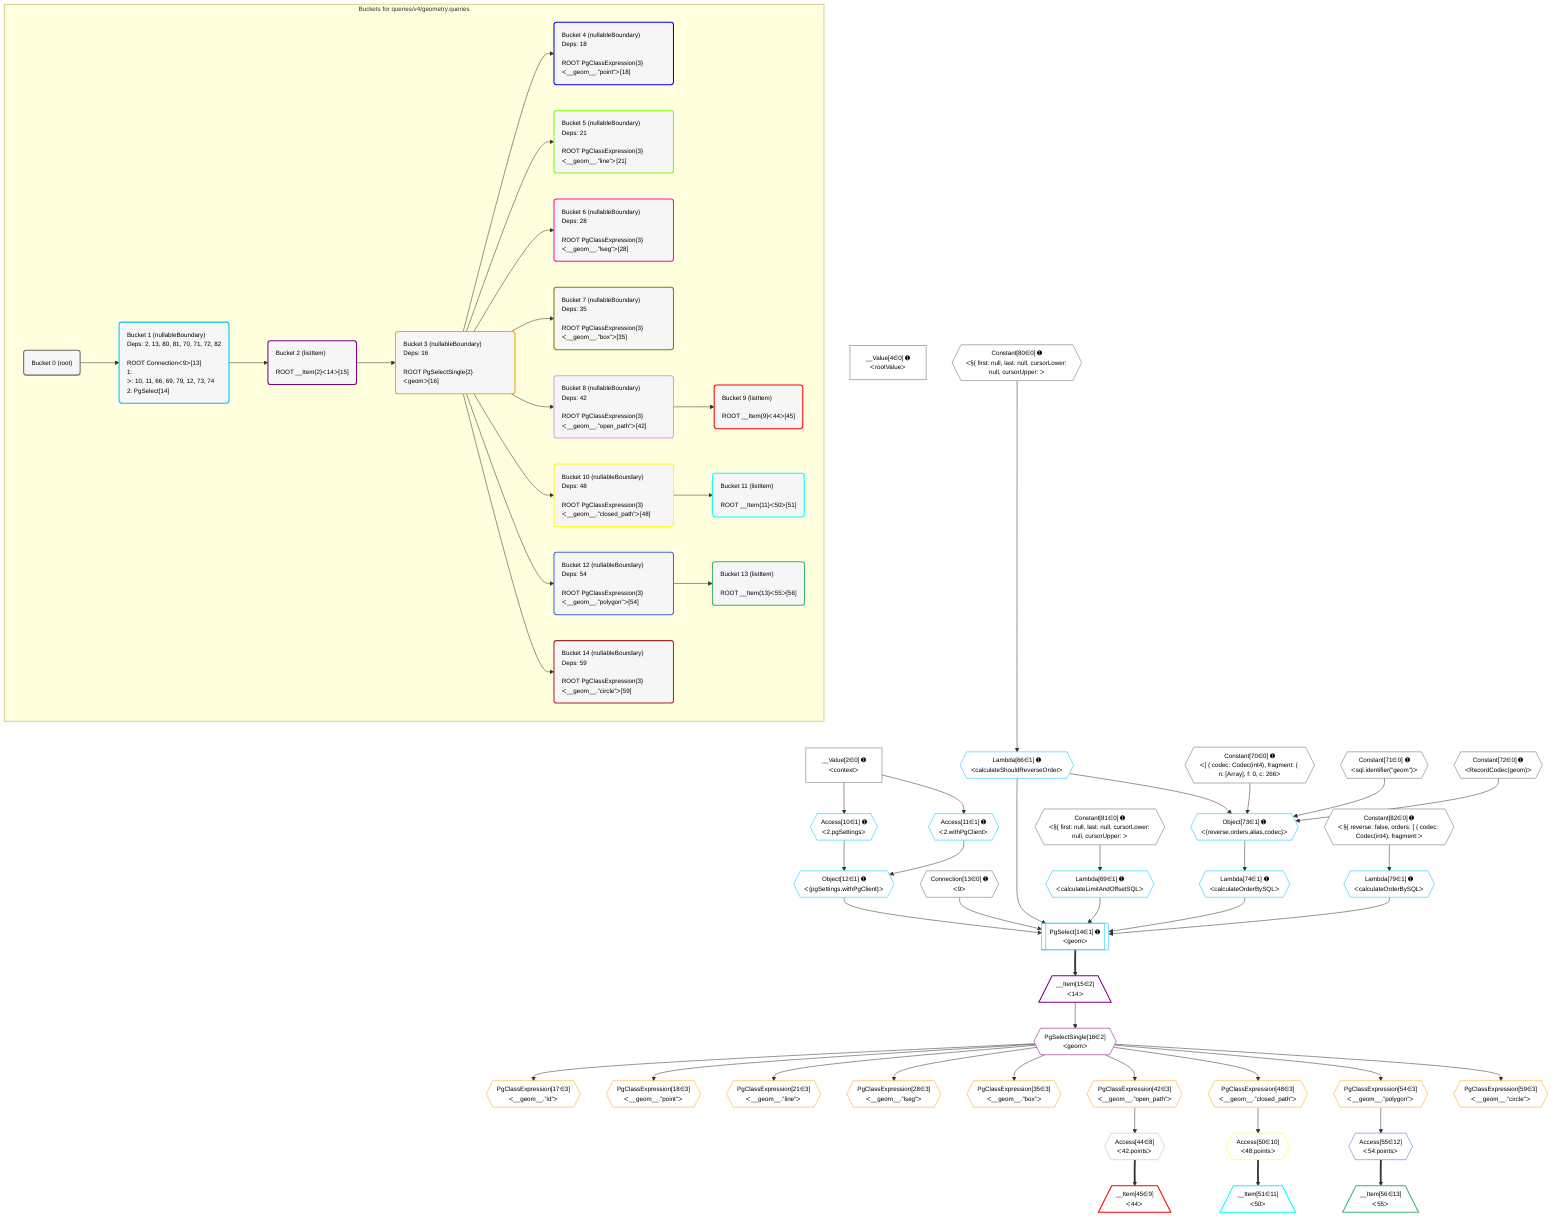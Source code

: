 %%{init: {'themeVariables': { 'fontSize': '12px'}}}%%
graph TD
    classDef path fill:#eee,stroke:#000,color:#000
    classDef plan fill:#fff,stroke-width:1px,color:#000
    classDef itemplan fill:#fff,stroke-width:2px,color:#000
    classDef unbatchedplan fill:#dff,stroke-width:1px,color:#000
    classDef sideeffectplan fill:#fcc,stroke-width:2px,color:#000
    classDef bucket fill:#f6f6f6,color:#000,stroke-width:2px,text-align:left


    %% plan dependencies
    __Value2["__Value[2∈0] ➊<br />ᐸcontextᐳ"]:::plan
    __Value4["__Value[4∈0] ➊<br />ᐸrootValueᐳ"]:::plan
    Connection13{{"Connection[13∈0] ➊<br />ᐸ9ᐳ"}}:::plan
    Constant70{{"Constant[70∈0] ➊<br />ᐸ[ { codec: Codec(int4), fragment: { n: [Array], f: 0, c: 266ᐳ"}}:::plan
    Constant71{{"Constant[71∈0] ➊<br />ᐸsql.identifier(”geom”)ᐳ"}}:::plan
    Constant72{{"Constant[72∈0] ➊<br />ᐸRecordCodec(geom)ᐳ"}}:::plan
    Constant80{{"Constant[80∈0] ➊<br />ᐸ§{ first: null, last: null, cursorLower: null, cursorUpper: ᐳ"}}:::plan
    Constant81{{"Constant[81∈0] ➊<br />ᐸ§{ first: null, last: null, cursorLower: null, cursorUpper: ᐳ"}}:::plan
    Constant82{{"Constant[82∈0] ➊<br />ᐸ§{ reverse: false, orders: [ { codec: Codec(int4), fragment:ᐳ"}}:::plan
    PgSelect14[["PgSelect[14∈1] ➊<br />ᐸgeomᐳ"]]:::plan
    Object12{{"Object[12∈1] ➊<br />ᐸ{pgSettings,withPgClient}ᐳ"}}:::plan
    Lambda66{{"Lambda[66∈1] ➊<br />ᐸcalculateShouldReverseOrderᐳ"}}:::plan
    Lambda69{{"Lambda[69∈1] ➊<br />ᐸcalculateLimitAndOffsetSQLᐳ"}}:::plan
    Lambda74{{"Lambda[74∈1] ➊<br />ᐸcalculateOrderBySQLᐳ"}}:::plan
    Lambda79{{"Lambda[79∈1] ➊<br />ᐸcalculateOrderBySQLᐳ"}}:::plan
    Object12 & Connection13 & Lambda66 & Lambda69 & Lambda74 & Lambda79 --> PgSelect14
    Object73{{"Object[73∈1] ➊<br />ᐸ{reverse,orders,alias,codec}ᐳ"}}:::plan
    Lambda66 & Constant70 & Constant71 & Constant72 --> Object73
    Access10{{"Access[10∈1] ➊<br />ᐸ2.pgSettingsᐳ"}}:::plan
    Access11{{"Access[11∈1] ➊<br />ᐸ2.withPgClientᐳ"}}:::plan
    Access10 & Access11 --> Object12
    __Value2 --> Access10
    __Value2 --> Access11
    Constant80 --> Lambda66
    Constant81 --> Lambda69
    Object73 --> Lambda74
    Constant82 --> Lambda79
    __Item15[/"__Item[15∈2]<br />ᐸ14ᐳ"\]:::itemplan
    PgSelect14 ==> __Item15
    PgSelectSingle16{{"PgSelectSingle[16∈2]<br />ᐸgeomᐳ"}}:::plan
    __Item15 --> PgSelectSingle16
    PgClassExpression17{{"PgClassExpression[17∈3]<br />ᐸ__geom__.”id”ᐳ"}}:::plan
    PgSelectSingle16 --> PgClassExpression17
    PgClassExpression18{{"PgClassExpression[18∈3]<br />ᐸ__geom__.”point”ᐳ"}}:::plan
    PgSelectSingle16 --> PgClassExpression18
    PgClassExpression21{{"PgClassExpression[21∈3]<br />ᐸ__geom__.”line”ᐳ"}}:::plan
    PgSelectSingle16 --> PgClassExpression21
    PgClassExpression28{{"PgClassExpression[28∈3]<br />ᐸ__geom__.”lseg”ᐳ"}}:::plan
    PgSelectSingle16 --> PgClassExpression28
    PgClassExpression35{{"PgClassExpression[35∈3]<br />ᐸ__geom__.”box”ᐳ"}}:::plan
    PgSelectSingle16 --> PgClassExpression35
    PgClassExpression42{{"PgClassExpression[42∈3]<br />ᐸ__geom__.”open_path”ᐳ"}}:::plan
    PgSelectSingle16 --> PgClassExpression42
    PgClassExpression48{{"PgClassExpression[48∈3]<br />ᐸ__geom__.”closed_path”ᐳ"}}:::plan
    PgSelectSingle16 --> PgClassExpression48
    PgClassExpression54{{"PgClassExpression[54∈3]<br />ᐸ__geom__.”polygon”ᐳ"}}:::plan
    PgSelectSingle16 --> PgClassExpression54
    PgClassExpression59{{"PgClassExpression[59∈3]<br />ᐸ__geom__.”circle”ᐳ"}}:::plan
    PgSelectSingle16 --> PgClassExpression59
    Access44{{"Access[44∈8]<br />ᐸ42.pointsᐳ"}}:::plan
    PgClassExpression42 --> Access44
    __Item45[/"__Item[45∈9]<br />ᐸ44ᐳ"\]:::itemplan
    Access44 ==> __Item45
    Access50{{"Access[50∈10]<br />ᐸ48.pointsᐳ"}}:::plan
    PgClassExpression48 --> Access50
    __Item51[/"__Item[51∈11]<br />ᐸ50ᐳ"\]:::itemplan
    Access50 ==> __Item51
    Access55{{"Access[55∈12]<br />ᐸ54.pointsᐳ"}}:::plan
    PgClassExpression54 --> Access55
    __Item56[/"__Item[56∈13]<br />ᐸ55ᐳ"\]:::itemplan
    Access55 ==> __Item56

    %% define steps

    subgraph "Buckets for queries/v4/geometry.queries"
    Bucket0("Bucket 0 (root)"):::bucket
    classDef bucket0 stroke:#696969
    class Bucket0,__Value2,__Value4,Connection13,Constant70,Constant71,Constant72,Constant80,Constant81,Constant82 bucket0
    Bucket1("Bucket 1 (nullableBoundary)<br />Deps: 2, 13, 80, 81, 70, 71, 72, 82<br /><br />ROOT Connectionᐸ9ᐳ[13]<br />1: <br />ᐳ: 10, 11, 66, 69, 79, 12, 73, 74<br />2: PgSelect[14]"):::bucket
    classDef bucket1 stroke:#00bfff
    class Bucket1,Access10,Access11,Object12,PgSelect14,Lambda66,Lambda69,Object73,Lambda74,Lambda79 bucket1
    Bucket2("Bucket 2 (listItem)<br /><br />ROOT __Item{2}ᐸ14ᐳ[15]"):::bucket
    classDef bucket2 stroke:#7f007f
    class Bucket2,__Item15,PgSelectSingle16 bucket2
    Bucket3("Bucket 3 (nullableBoundary)<br />Deps: 16<br /><br />ROOT PgSelectSingle{2}ᐸgeomᐳ[16]"):::bucket
    classDef bucket3 stroke:#ffa500
    class Bucket3,PgClassExpression17,PgClassExpression18,PgClassExpression21,PgClassExpression28,PgClassExpression35,PgClassExpression42,PgClassExpression48,PgClassExpression54,PgClassExpression59 bucket3
    Bucket4("Bucket 4 (nullableBoundary)<br />Deps: 18<br /><br />ROOT PgClassExpression{3}ᐸ__geom__.”point”ᐳ[18]"):::bucket
    classDef bucket4 stroke:#0000ff
    class Bucket4 bucket4
    Bucket5("Bucket 5 (nullableBoundary)<br />Deps: 21<br /><br />ROOT PgClassExpression{3}ᐸ__geom__.”line”ᐳ[21]"):::bucket
    classDef bucket5 stroke:#7fff00
    class Bucket5 bucket5
    Bucket6("Bucket 6 (nullableBoundary)<br />Deps: 28<br /><br />ROOT PgClassExpression{3}ᐸ__geom__.”lseg”ᐳ[28]"):::bucket
    classDef bucket6 stroke:#ff1493
    class Bucket6 bucket6
    Bucket7("Bucket 7 (nullableBoundary)<br />Deps: 35<br /><br />ROOT PgClassExpression{3}ᐸ__geom__.”box”ᐳ[35]"):::bucket
    classDef bucket7 stroke:#808000
    class Bucket7 bucket7
    Bucket8("Bucket 8 (nullableBoundary)<br />Deps: 42<br /><br />ROOT PgClassExpression{3}ᐸ__geom__.”open_path”ᐳ[42]"):::bucket
    classDef bucket8 stroke:#dda0dd
    class Bucket8,Access44 bucket8
    Bucket9("Bucket 9 (listItem)<br /><br />ROOT __Item{9}ᐸ44ᐳ[45]"):::bucket
    classDef bucket9 stroke:#ff0000
    class Bucket9,__Item45 bucket9
    Bucket10("Bucket 10 (nullableBoundary)<br />Deps: 48<br /><br />ROOT PgClassExpression{3}ᐸ__geom__.”closed_path”ᐳ[48]"):::bucket
    classDef bucket10 stroke:#ffff00
    class Bucket10,Access50 bucket10
    Bucket11("Bucket 11 (listItem)<br /><br />ROOT __Item{11}ᐸ50ᐳ[51]"):::bucket
    classDef bucket11 stroke:#00ffff
    class Bucket11,__Item51 bucket11
    Bucket12("Bucket 12 (nullableBoundary)<br />Deps: 54<br /><br />ROOT PgClassExpression{3}ᐸ__geom__.”polygon”ᐳ[54]"):::bucket
    classDef bucket12 stroke:#4169e1
    class Bucket12,Access55 bucket12
    Bucket13("Bucket 13 (listItem)<br /><br />ROOT __Item{13}ᐸ55ᐳ[56]"):::bucket
    classDef bucket13 stroke:#3cb371
    class Bucket13,__Item56 bucket13
    Bucket14("Bucket 14 (nullableBoundary)<br />Deps: 59<br /><br />ROOT PgClassExpression{3}ᐸ__geom__.”circle”ᐳ[59]"):::bucket
    classDef bucket14 stroke:#a52a2a
    class Bucket14 bucket14
    Bucket0 --> Bucket1
    Bucket1 --> Bucket2
    Bucket2 --> Bucket3
    Bucket3 --> Bucket4 & Bucket5 & Bucket6 & Bucket7 & Bucket8 & Bucket10 & Bucket12 & Bucket14
    Bucket8 --> Bucket9
    Bucket10 --> Bucket11
    Bucket12 --> Bucket13
    end